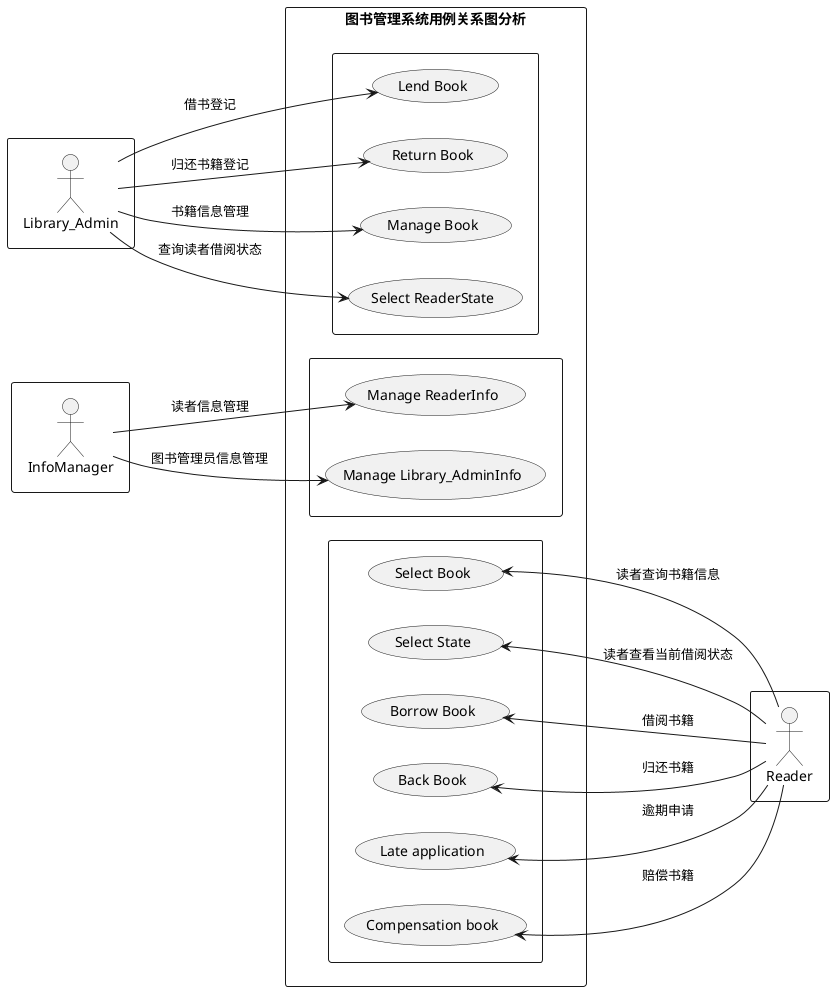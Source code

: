@startuml
left to right direction
skinparam packageStyle rectangle
rectangle {
actor Library_Admin
}
rectangle {
actor InfoManager
}
rectangle {
actor Reader
}
rectangle 图书管理系统用例关系图分析{
rectangle {
Library_Admin ->(Lend Book):借书登记
Library_Admin -->(Return Book):归还书籍登记
Library_Admin -->(Manage Book):书籍信息管理
Library_Admin -->(Select ReaderState):查询读者借阅状态
}
rectangle {
InfoManager -->(Manage ReaderInfo):读者信息管理
InfoManager -->(Manage Library_AdminInfo):图书管理员信息管理
}
rectangle {
(Select Book)<-- Reader:读者查询书籍信息
(Select State)<-- Reader:读者查看当前借阅状态
(Borrow Book)<-- Reader:借阅书籍
(Back Book)<-- Reader:归还书籍
(Late application)<-- Reader:逾期申请
(Compensation book)<--Reader:赔偿书籍
}
}

@enduml
